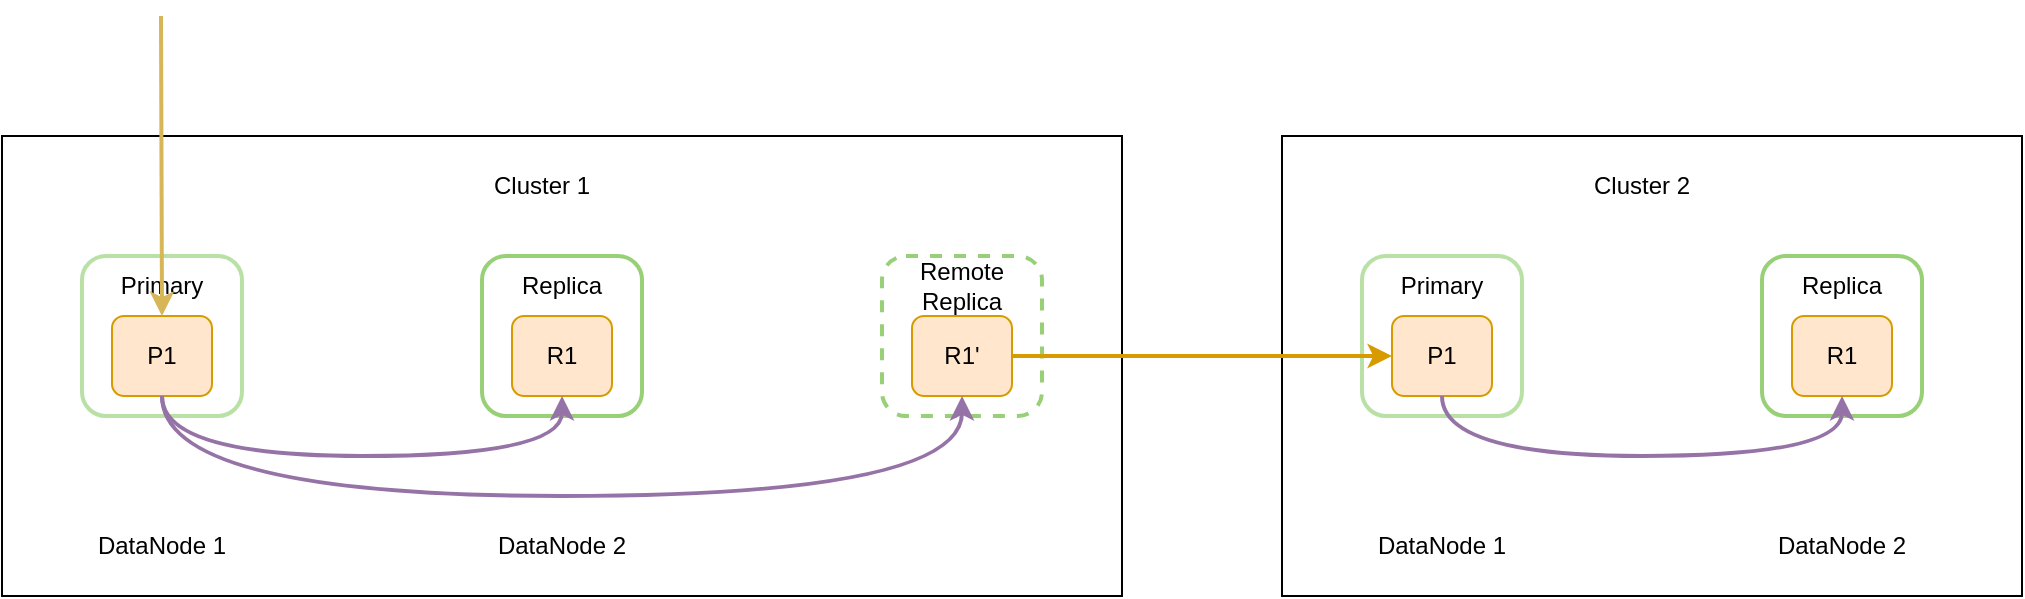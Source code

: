 <mxfile version="20.3.7" type="github">
  <diagram id="fCBSzjnJQlCeP396MPFD" name="第 1 页">
    <mxGraphModel dx="946" dy="614" grid="0" gridSize="10" guides="1" tooltips="1" connect="1" arrows="1" fold="1" page="0" pageScale="1" pageWidth="1169" pageHeight="1654" math="0" shadow="0">
      <root>
        <mxCell id="0" />
        <mxCell id="1" parent="0" />
        <mxCell id="bpGPjzyuG9bihOp7Tieq-1" value="" style="rounded=0;whiteSpace=wrap;html=1;strokeWidth=1;" vertex="1" parent="1">
          <mxGeometry x="170" y="230" width="560" height="230" as="geometry" />
        </mxCell>
        <mxCell id="bpGPjzyuG9bihOp7Tieq-2" value="" style="whiteSpace=wrap;html=1;aspect=fixed;strokeWidth=2;strokeColor=#B9E0A5;rounded=1;" vertex="1" parent="1">
          <mxGeometry x="210" y="290" width="80" height="80" as="geometry" />
        </mxCell>
        <mxCell id="bpGPjzyuG9bihOp7Tieq-3" value="P1" style="rounded=1;whiteSpace=wrap;html=1;fillColor=#ffe6cc;strokeColor=#d79b00;" vertex="1" parent="1">
          <mxGeometry x="225" y="320" width="50" height="40" as="geometry" />
        </mxCell>
        <mxCell id="bpGPjzyuG9bihOp7Tieq-4" value="Primary" style="text;html=1;strokeColor=none;fillColor=none;align=center;verticalAlign=middle;whiteSpace=wrap;rounded=0;" vertex="1" parent="1">
          <mxGeometry x="220" y="290" width="60" height="30" as="geometry" />
        </mxCell>
        <mxCell id="bpGPjzyuG9bihOp7Tieq-5" value="" style="whiteSpace=wrap;html=1;aspect=fixed;rounded=1;strokeWidth=2;strokeColor=#97D077;" vertex="1" parent="1">
          <mxGeometry x="410" y="290" width="80" height="80" as="geometry" />
        </mxCell>
        <mxCell id="bpGPjzyuG9bihOp7Tieq-6" value="" style="whiteSpace=wrap;html=1;aspect=fixed;strokeWidth=2;strokeColor=#97D077;rounded=1;dashed=1;" vertex="1" parent="1">
          <mxGeometry x="610" y="290" width="80" height="80" as="geometry" />
        </mxCell>
        <mxCell id="bpGPjzyuG9bihOp7Tieq-7" value="Replica" style="text;html=1;strokeColor=none;fillColor=none;align=center;verticalAlign=middle;whiteSpace=wrap;rounded=0;" vertex="1" parent="1">
          <mxGeometry x="420" y="290" width="60" height="30" as="geometry" />
        </mxCell>
        <mxCell id="bpGPjzyuG9bihOp7Tieq-8" value="Remote Replica" style="text;html=1;strokeColor=none;fillColor=none;align=center;verticalAlign=middle;whiteSpace=wrap;rounded=0;" vertex="1" parent="1">
          <mxGeometry x="620" y="290" width="60" height="30" as="geometry" />
        </mxCell>
        <mxCell id="bpGPjzyuG9bihOp7Tieq-9" value="R1" style="rounded=1;whiteSpace=wrap;html=1;fillColor=#ffe6cc;strokeColor=#d79b00;" vertex="1" parent="1">
          <mxGeometry x="425" y="320" width="50" height="40" as="geometry" />
        </mxCell>
        <mxCell id="bpGPjzyuG9bihOp7Tieq-10" value="R1&#39;" style="rounded=1;whiteSpace=wrap;html=1;fillColor=#ffe6cc;strokeColor=#d79b00;" vertex="1" parent="1">
          <mxGeometry x="625" y="320" width="50" height="40" as="geometry" />
        </mxCell>
        <mxCell id="bpGPjzyuG9bihOp7Tieq-11" value="" style="endArrow=classic;html=1;rounded=0;entryX=0.5;entryY=1;entryDx=0;entryDy=0;fillColor=#fff2cc;strokeColor=#d6b656;strokeWidth=2;" edge="1" parent="1" target="bpGPjzyuG9bihOp7Tieq-4">
          <mxGeometry width="50" height="50" relative="1" as="geometry">
            <mxPoint x="249.5" y="170" as="sourcePoint" />
            <mxPoint x="249.5" y="290" as="targetPoint" />
          </mxGeometry>
        </mxCell>
        <mxCell id="bpGPjzyuG9bihOp7Tieq-12" style="edgeStyle=orthogonalEdgeStyle;orthogonalLoop=1;jettySize=auto;html=1;exitX=0.5;exitY=1;exitDx=0;exitDy=0;entryX=0.5;entryY=1;entryDx=0;entryDy=0;elbow=vertical;curved=1;fillColor=#e1d5e7;strokeColor=#9673a6;strokeWidth=2;" edge="1" parent="1" source="bpGPjzyuG9bihOp7Tieq-3" target="bpGPjzyuG9bihOp7Tieq-10">
          <mxGeometry relative="1" as="geometry">
            <Array as="points">
              <mxPoint x="250" y="410" />
              <mxPoint x="650" y="410" />
            </Array>
          </mxGeometry>
        </mxCell>
        <mxCell id="bpGPjzyuG9bihOp7Tieq-13" style="edgeStyle=orthogonalEdgeStyle;curved=1;orthogonalLoop=1;jettySize=auto;html=1;exitX=0.5;exitY=1;exitDx=0;exitDy=0;elbow=vertical;fillColor=#e1d5e7;strokeColor=#9673a6;strokeWidth=2;" edge="1" parent="1" source="bpGPjzyuG9bihOp7Tieq-3">
          <mxGeometry relative="1" as="geometry">
            <mxPoint x="450" y="360" as="targetPoint" />
            <Array as="points">
              <mxPoint x="250" y="390" />
              <mxPoint x="450" y="390" />
            </Array>
          </mxGeometry>
        </mxCell>
        <mxCell id="bpGPjzyuG9bihOp7Tieq-14" value="DataNode 1" style="text;html=1;strokeColor=none;fillColor=none;align=center;verticalAlign=middle;whiteSpace=wrap;rounded=0;strokeWidth=2;" vertex="1" parent="1">
          <mxGeometry x="210" y="420" width="80" height="30" as="geometry" />
        </mxCell>
        <mxCell id="bpGPjzyuG9bihOp7Tieq-15" value="DataNode 2" style="text;html=1;strokeColor=none;fillColor=none;align=center;verticalAlign=middle;whiteSpace=wrap;rounded=0;strokeWidth=2;" vertex="1" parent="1">
          <mxGeometry x="410" y="420" width="80" height="30" as="geometry" />
        </mxCell>
        <mxCell id="bpGPjzyuG9bihOp7Tieq-17" value="Cluster 1" style="text;html=1;strokeColor=none;fillColor=none;align=center;verticalAlign=middle;whiteSpace=wrap;rounded=0;strokeWidth=2;" vertex="1" parent="1">
          <mxGeometry x="410" y="240" width="60" height="30" as="geometry" />
        </mxCell>
        <mxCell id="bpGPjzyuG9bihOp7Tieq-18" value="" style="rounded=0;whiteSpace=wrap;html=1;strokeWidth=1;" vertex="1" parent="1">
          <mxGeometry x="810" y="230" width="370" height="230" as="geometry" />
        </mxCell>
        <mxCell id="bpGPjzyuG9bihOp7Tieq-19" value="" style="whiteSpace=wrap;html=1;aspect=fixed;strokeWidth=2;strokeColor=#B9E0A5;rounded=1;" vertex="1" parent="1">
          <mxGeometry x="850" y="290" width="80" height="80" as="geometry" />
        </mxCell>
        <mxCell id="bpGPjzyuG9bihOp7Tieq-20" value="P1" style="rounded=1;whiteSpace=wrap;html=1;fillColor=#ffe6cc;strokeColor=#d79b00;" vertex="1" parent="1">
          <mxGeometry x="865" y="320" width="50" height="40" as="geometry" />
        </mxCell>
        <mxCell id="bpGPjzyuG9bihOp7Tieq-21" value="Primary" style="text;html=1;strokeColor=none;fillColor=none;align=center;verticalAlign=middle;whiteSpace=wrap;rounded=0;" vertex="1" parent="1">
          <mxGeometry x="860" y="290" width="60" height="30" as="geometry" />
        </mxCell>
        <mxCell id="bpGPjzyuG9bihOp7Tieq-22" value="" style="whiteSpace=wrap;html=1;aspect=fixed;rounded=1;strokeWidth=2;strokeColor=#97D077;" vertex="1" parent="1">
          <mxGeometry x="1050" y="290" width="80" height="80" as="geometry" />
        </mxCell>
        <mxCell id="bpGPjzyuG9bihOp7Tieq-24" value="Replica" style="text;html=1;strokeColor=none;fillColor=none;align=center;verticalAlign=middle;whiteSpace=wrap;rounded=0;" vertex="1" parent="1">
          <mxGeometry x="1060" y="290" width="60" height="30" as="geometry" />
        </mxCell>
        <mxCell id="bpGPjzyuG9bihOp7Tieq-26" value="R1" style="rounded=1;whiteSpace=wrap;html=1;fillColor=#ffe6cc;strokeColor=#d79b00;" vertex="1" parent="1">
          <mxGeometry x="1065" y="320" width="50" height="40" as="geometry" />
        </mxCell>
        <mxCell id="bpGPjzyuG9bihOp7Tieq-30" style="edgeStyle=orthogonalEdgeStyle;curved=1;orthogonalLoop=1;jettySize=auto;html=1;exitX=0.5;exitY=1;exitDx=0;exitDy=0;elbow=vertical;fillColor=#e1d5e7;strokeColor=#9673a6;strokeWidth=2;" edge="1" parent="1" source="bpGPjzyuG9bihOp7Tieq-20">
          <mxGeometry relative="1" as="geometry">
            <mxPoint x="1090" y="360" as="targetPoint" />
            <Array as="points">
              <mxPoint x="890" y="390" />
              <mxPoint x="1090" y="390" />
            </Array>
          </mxGeometry>
        </mxCell>
        <mxCell id="bpGPjzyuG9bihOp7Tieq-31" value="DataNode 1" style="text;html=1;strokeColor=none;fillColor=none;align=center;verticalAlign=middle;whiteSpace=wrap;rounded=0;strokeWidth=2;" vertex="1" parent="1">
          <mxGeometry x="850" y="420" width="80" height="30" as="geometry" />
        </mxCell>
        <mxCell id="bpGPjzyuG9bihOp7Tieq-32" value="DataNode 2" style="text;html=1;strokeColor=none;fillColor=none;align=center;verticalAlign=middle;whiteSpace=wrap;rounded=0;strokeWidth=2;" vertex="1" parent="1">
          <mxGeometry x="1050" y="420" width="80" height="30" as="geometry" />
        </mxCell>
        <mxCell id="bpGPjzyuG9bihOp7Tieq-34" value="Cluster 2" style="text;html=1;strokeColor=none;fillColor=none;align=center;verticalAlign=middle;whiteSpace=wrap;rounded=0;strokeWidth=2;" vertex="1" parent="1">
          <mxGeometry x="960" y="240" width="60" height="30" as="geometry" />
        </mxCell>
        <mxCell id="bpGPjzyuG9bihOp7Tieq-38" style="edgeStyle=orthogonalEdgeStyle;rounded=0;orthogonalLoop=1;jettySize=auto;html=1;exitX=1;exitY=0.5;exitDx=0;exitDy=0;entryX=0;entryY=0.5;entryDx=0;entryDy=0;strokeWidth=2;fillColor=#ffe6cc;strokeColor=#d79b00;" edge="1" parent="1" source="bpGPjzyuG9bihOp7Tieq-10" target="bpGPjzyuG9bihOp7Tieq-20">
          <mxGeometry relative="1" as="geometry" />
        </mxCell>
      </root>
    </mxGraphModel>
  </diagram>
</mxfile>
